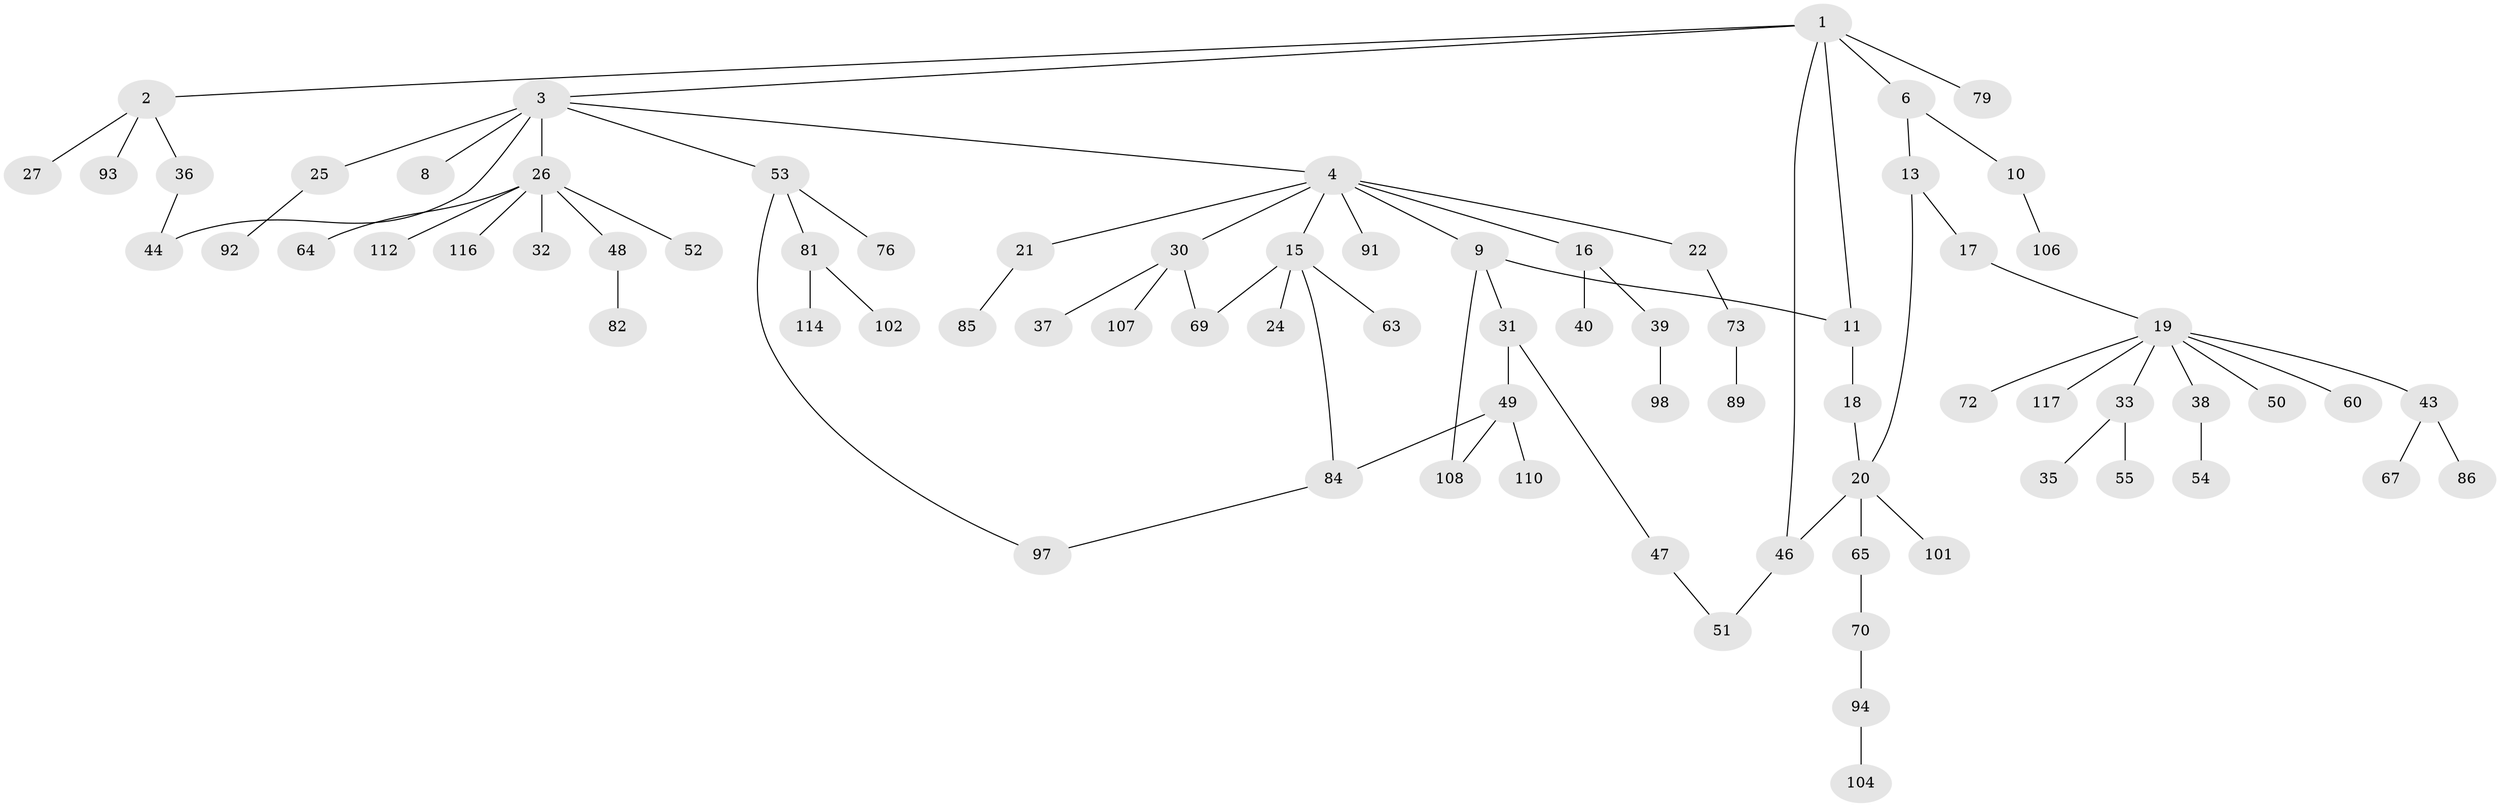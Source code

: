 // Generated by graph-tools (version 1.1) at 2025/51/02/27/25 19:51:35]
// undirected, 78 vertices, 86 edges
graph export_dot {
graph [start="1"]
  node [color=gray90,style=filled];
  1 [super="+14"];
  2 [super="+7"];
  3 [super="+12"];
  4 [super="+5"];
  6 [super="+56"];
  8;
  9 [super="+103"];
  10 [super="+41"];
  11;
  13;
  15 [super="+23"];
  16 [super="+111"];
  17;
  18 [super="+42"];
  19 [super="+28"];
  20 [super="+62"];
  21 [super="+58"];
  22 [super="+109"];
  24 [super="+71"];
  25;
  26 [super="+29"];
  27;
  30 [super="+83"];
  31 [super="+45"];
  32 [super="+95"];
  33 [super="+34"];
  35 [super="+105"];
  36 [super="+57"];
  37;
  38 [super="+80"];
  39 [super="+61"];
  40;
  43 [super="+75"];
  44;
  46 [super="+59"];
  47;
  48 [super="+74"];
  49 [super="+88"];
  50;
  51 [super="+90"];
  52;
  53 [super="+66"];
  54;
  55;
  60;
  63;
  64;
  65 [super="+68"];
  67;
  69;
  70 [super="+78"];
  72;
  73 [super="+115"];
  76 [super="+77"];
  79;
  81 [super="+96"];
  82;
  84 [super="+87"];
  85;
  86;
  89;
  91;
  92 [super="+113"];
  93 [super="+99"];
  94 [super="+100"];
  97;
  98;
  101;
  102;
  104;
  106;
  107;
  108;
  110;
  112;
  114;
  116;
  117;
  1 -- 2;
  1 -- 3;
  1 -- 6;
  1 -- 11;
  1 -- 46;
  1 -- 79;
  2 -- 27;
  2 -- 36;
  2 -- 93;
  3 -- 4;
  3 -- 8;
  3 -- 53;
  3 -- 44;
  3 -- 25;
  3 -- 26;
  4 -- 15;
  4 -- 21;
  4 -- 91;
  4 -- 16;
  4 -- 22;
  4 -- 9;
  4 -- 30;
  6 -- 10;
  6 -- 13;
  9 -- 31;
  9 -- 108;
  9 -- 11;
  10 -- 106;
  11 -- 18;
  13 -- 17;
  13 -- 20;
  15 -- 24;
  15 -- 63;
  15 -- 84;
  15 -- 69;
  16 -- 39;
  16 -- 40;
  17 -- 19;
  18 -- 20;
  19 -- 38;
  19 -- 60;
  19 -- 33;
  19 -- 50;
  19 -- 117;
  19 -- 72;
  19 -- 43;
  20 -- 46;
  20 -- 65;
  20 -- 101;
  21 -- 85;
  22 -- 73;
  25 -- 92;
  26 -- 32;
  26 -- 64;
  26 -- 116;
  26 -- 48;
  26 -- 52;
  26 -- 112;
  30 -- 37;
  30 -- 69;
  30 -- 107;
  31 -- 47;
  31 -- 49;
  33 -- 55;
  33 -- 35;
  36 -- 44;
  38 -- 54;
  39 -- 98;
  43 -- 67;
  43 -- 86;
  46 -- 51;
  47 -- 51;
  48 -- 82;
  49 -- 108;
  49 -- 110;
  49 -- 84;
  53 -- 97;
  53 -- 81;
  53 -- 76;
  65 -- 70;
  70 -- 94;
  73 -- 89;
  81 -- 114;
  81 -- 102;
  84 -- 97;
  94 -- 104;
}
